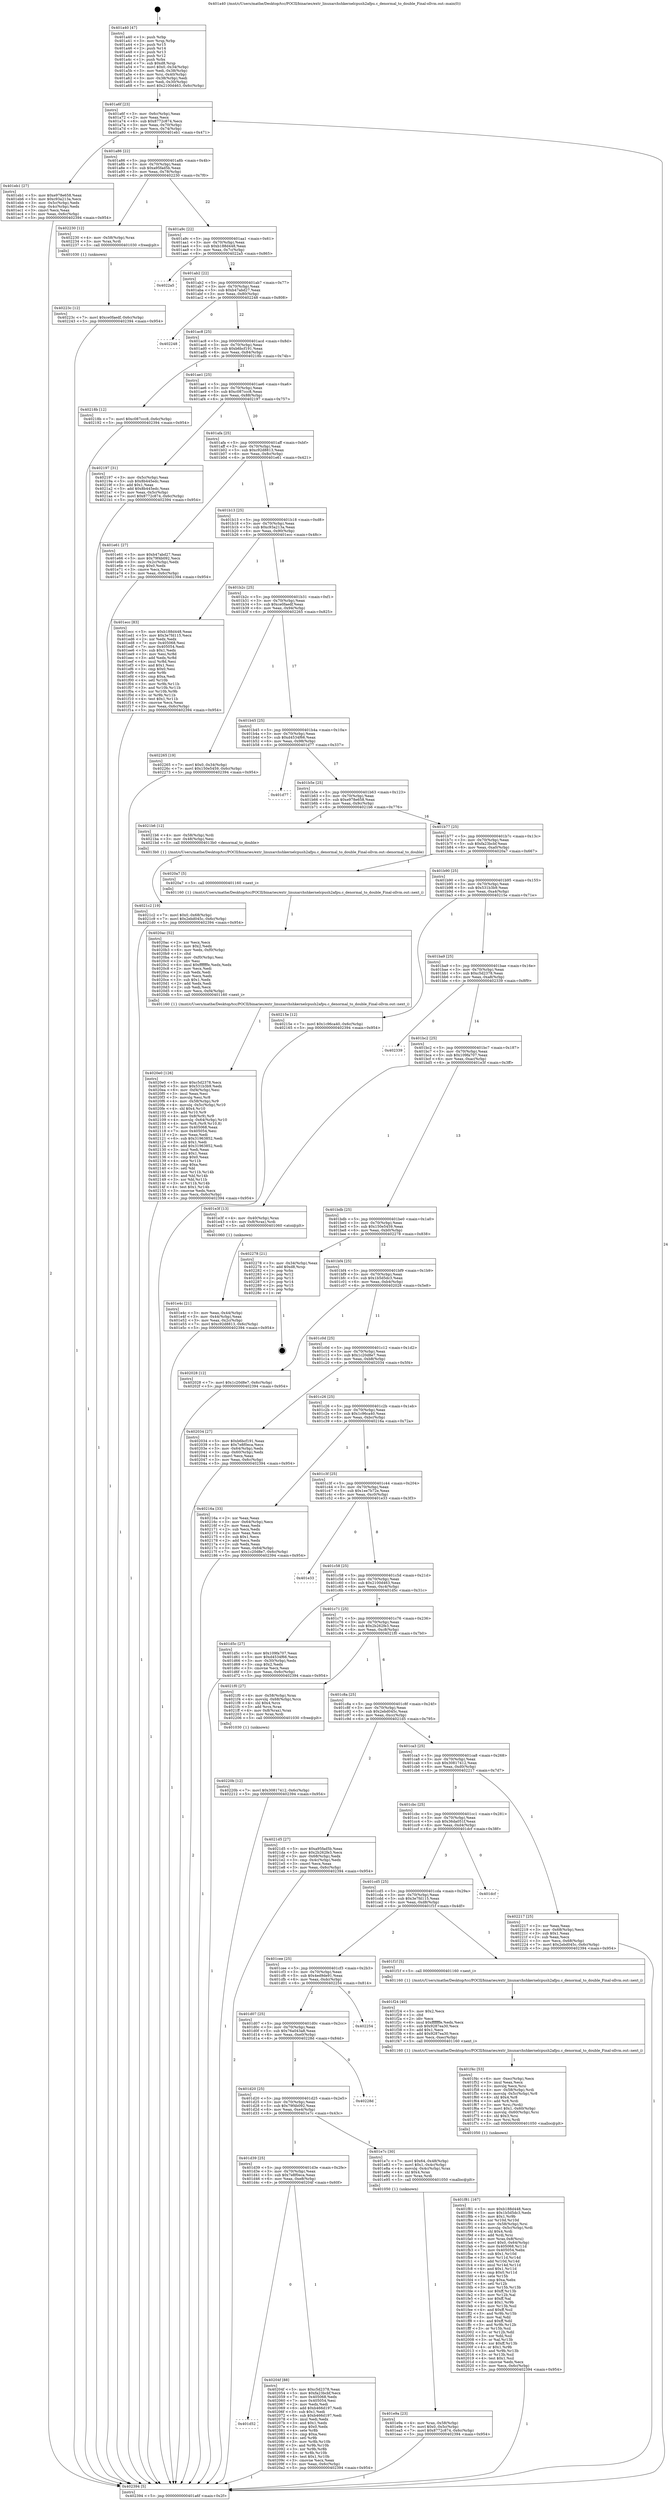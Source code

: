 digraph "0x401a40" {
  label = "0x401a40 (/mnt/c/Users/mathe/Desktop/tcc/POCII/binaries/extr_linuxarchshkernelcpush2afpu.c_denormal_to_double_Final-ollvm.out::main(0))"
  labelloc = "t"
  node[shape=record]

  Entry [label="",width=0.3,height=0.3,shape=circle,fillcolor=black,style=filled]
  "0x401a6f" [label="{
     0x401a6f [23]\l
     | [instrs]\l
     &nbsp;&nbsp;0x401a6f \<+3\>: mov -0x6c(%rbp),%eax\l
     &nbsp;&nbsp;0x401a72 \<+2\>: mov %eax,%ecx\l
     &nbsp;&nbsp;0x401a74 \<+6\>: sub $0x8772c874,%ecx\l
     &nbsp;&nbsp;0x401a7a \<+3\>: mov %eax,-0x70(%rbp)\l
     &nbsp;&nbsp;0x401a7d \<+3\>: mov %ecx,-0x74(%rbp)\l
     &nbsp;&nbsp;0x401a80 \<+6\>: je 0000000000401eb1 \<main+0x471\>\l
  }"]
  "0x401eb1" [label="{
     0x401eb1 [27]\l
     | [instrs]\l
     &nbsp;&nbsp;0x401eb1 \<+5\>: mov $0xe978e658,%eax\l
     &nbsp;&nbsp;0x401eb6 \<+5\>: mov $0xc93a213a,%ecx\l
     &nbsp;&nbsp;0x401ebb \<+3\>: mov -0x5c(%rbp),%edx\l
     &nbsp;&nbsp;0x401ebe \<+3\>: cmp -0x4c(%rbp),%edx\l
     &nbsp;&nbsp;0x401ec1 \<+3\>: cmovl %ecx,%eax\l
     &nbsp;&nbsp;0x401ec4 \<+3\>: mov %eax,-0x6c(%rbp)\l
     &nbsp;&nbsp;0x401ec7 \<+5\>: jmp 0000000000402394 \<main+0x954\>\l
  }"]
  "0x401a86" [label="{
     0x401a86 [22]\l
     | [instrs]\l
     &nbsp;&nbsp;0x401a86 \<+5\>: jmp 0000000000401a8b \<main+0x4b\>\l
     &nbsp;&nbsp;0x401a8b \<+3\>: mov -0x70(%rbp),%eax\l
     &nbsp;&nbsp;0x401a8e \<+5\>: sub $0xa95fad5b,%eax\l
     &nbsp;&nbsp;0x401a93 \<+3\>: mov %eax,-0x78(%rbp)\l
     &nbsp;&nbsp;0x401a96 \<+6\>: je 0000000000402230 \<main+0x7f0\>\l
  }"]
  Exit [label="",width=0.3,height=0.3,shape=circle,fillcolor=black,style=filled,peripheries=2]
  "0x402230" [label="{
     0x402230 [12]\l
     | [instrs]\l
     &nbsp;&nbsp;0x402230 \<+4\>: mov -0x58(%rbp),%rax\l
     &nbsp;&nbsp;0x402234 \<+3\>: mov %rax,%rdi\l
     &nbsp;&nbsp;0x402237 \<+5\>: call 0000000000401030 \<free@plt\>\l
     | [calls]\l
     &nbsp;&nbsp;0x401030 \{1\} (unknown)\l
  }"]
  "0x401a9c" [label="{
     0x401a9c [22]\l
     | [instrs]\l
     &nbsp;&nbsp;0x401a9c \<+5\>: jmp 0000000000401aa1 \<main+0x61\>\l
     &nbsp;&nbsp;0x401aa1 \<+3\>: mov -0x70(%rbp),%eax\l
     &nbsp;&nbsp;0x401aa4 \<+5\>: sub $0xb188d448,%eax\l
     &nbsp;&nbsp;0x401aa9 \<+3\>: mov %eax,-0x7c(%rbp)\l
     &nbsp;&nbsp;0x401aac \<+6\>: je 00000000004022a5 \<main+0x865\>\l
  }"]
  "0x40223c" [label="{
     0x40223c [12]\l
     | [instrs]\l
     &nbsp;&nbsp;0x40223c \<+7\>: movl $0xce0faedf,-0x6c(%rbp)\l
     &nbsp;&nbsp;0x402243 \<+5\>: jmp 0000000000402394 \<main+0x954\>\l
  }"]
  "0x4022a5" [label="{
     0x4022a5\l
  }", style=dashed]
  "0x401ab2" [label="{
     0x401ab2 [22]\l
     | [instrs]\l
     &nbsp;&nbsp;0x401ab2 \<+5\>: jmp 0000000000401ab7 \<main+0x77\>\l
     &nbsp;&nbsp;0x401ab7 \<+3\>: mov -0x70(%rbp),%eax\l
     &nbsp;&nbsp;0x401aba \<+5\>: sub $0xb47abd27,%eax\l
     &nbsp;&nbsp;0x401abf \<+3\>: mov %eax,-0x80(%rbp)\l
     &nbsp;&nbsp;0x401ac2 \<+6\>: je 0000000000402248 \<main+0x808\>\l
  }"]
  "0x40220b" [label="{
     0x40220b [12]\l
     | [instrs]\l
     &nbsp;&nbsp;0x40220b \<+7\>: movl $0x30817412,-0x6c(%rbp)\l
     &nbsp;&nbsp;0x402212 \<+5\>: jmp 0000000000402394 \<main+0x954\>\l
  }"]
  "0x402248" [label="{
     0x402248\l
  }", style=dashed]
  "0x401ac8" [label="{
     0x401ac8 [25]\l
     | [instrs]\l
     &nbsp;&nbsp;0x401ac8 \<+5\>: jmp 0000000000401acd \<main+0x8d\>\l
     &nbsp;&nbsp;0x401acd \<+3\>: mov -0x70(%rbp),%eax\l
     &nbsp;&nbsp;0x401ad0 \<+5\>: sub $0xb6bcf191,%eax\l
     &nbsp;&nbsp;0x401ad5 \<+6\>: mov %eax,-0x84(%rbp)\l
     &nbsp;&nbsp;0x401adb \<+6\>: je 000000000040218b \<main+0x74b\>\l
  }"]
  "0x4021c2" [label="{
     0x4021c2 [19]\l
     | [instrs]\l
     &nbsp;&nbsp;0x4021c2 \<+7\>: movl $0x0,-0x68(%rbp)\l
     &nbsp;&nbsp;0x4021c9 \<+7\>: movl $0x2ebd045c,-0x6c(%rbp)\l
     &nbsp;&nbsp;0x4021d0 \<+5\>: jmp 0000000000402394 \<main+0x954\>\l
  }"]
  "0x40218b" [label="{
     0x40218b [12]\l
     | [instrs]\l
     &nbsp;&nbsp;0x40218b \<+7\>: movl $0xc087ccc8,-0x6c(%rbp)\l
     &nbsp;&nbsp;0x402192 \<+5\>: jmp 0000000000402394 \<main+0x954\>\l
  }"]
  "0x401ae1" [label="{
     0x401ae1 [25]\l
     | [instrs]\l
     &nbsp;&nbsp;0x401ae1 \<+5\>: jmp 0000000000401ae6 \<main+0xa6\>\l
     &nbsp;&nbsp;0x401ae6 \<+3\>: mov -0x70(%rbp),%eax\l
     &nbsp;&nbsp;0x401ae9 \<+5\>: sub $0xc087ccc8,%eax\l
     &nbsp;&nbsp;0x401aee \<+6\>: mov %eax,-0x88(%rbp)\l
     &nbsp;&nbsp;0x401af4 \<+6\>: je 0000000000402197 \<main+0x757\>\l
  }"]
  "0x4020e0" [label="{
     0x4020e0 [126]\l
     | [instrs]\l
     &nbsp;&nbsp;0x4020e0 \<+5\>: mov $0xc5d2378,%ecx\l
     &nbsp;&nbsp;0x4020e5 \<+5\>: mov $0x531b3b9,%edx\l
     &nbsp;&nbsp;0x4020ea \<+6\>: mov -0xf4(%rbp),%esi\l
     &nbsp;&nbsp;0x4020f0 \<+3\>: imul %eax,%esi\l
     &nbsp;&nbsp;0x4020f3 \<+3\>: movslq %esi,%r8\l
     &nbsp;&nbsp;0x4020f6 \<+4\>: mov -0x58(%rbp),%r9\l
     &nbsp;&nbsp;0x4020fa \<+4\>: movslq -0x5c(%rbp),%r10\l
     &nbsp;&nbsp;0x4020fe \<+4\>: shl $0x4,%r10\l
     &nbsp;&nbsp;0x402102 \<+3\>: add %r10,%r9\l
     &nbsp;&nbsp;0x402105 \<+4\>: mov 0x8(%r9),%r9\l
     &nbsp;&nbsp;0x402109 \<+4\>: movslq -0x64(%rbp),%r10\l
     &nbsp;&nbsp;0x40210d \<+4\>: mov %r8,(%r9,%r10,8)\l
     &nbsp;&nbsp;0x402111 \<+7\>: mov 0x405068,%eax\l
     &nbsp;&nbsp;0x402118 \<+7\>: mov 0x405054,%esi\l
     &nbsp;&nbsp;0x40211f \<+2\>: mov %eax,%edi\l
     &nbsp;&nbsp;0x402121 \<+6\>: sub $0x31963852,%edi\l
     &nbsp;&nbsp;0x402127 \<+3\>: sub $0x1,%edi\l
     &nbsp;&nbsp;0x40212a \<+6\>: add $0x31963852,%edi\l
     &nbsp;&nbsp;0x402130 \<+3\>: imul %edi,%eax\l
     &nbsp;&nbsp;0x402133 \<+3\>: and $0x1,%eax\l
     &nbsp;&nbsp;0x402136 \<+3\>: cmp $0x0,%eax\l
     &nbsp;&nbsp;0x402139 \<+4\>: sete %r11b\l
     &nbsp;&nbsp;0x40213d \<+3\>: cmp $0xa,%esi\l
     &nbsp;&nbsp;0x402140 \<+3\>: setl %bl\l
     &nbsp;&nbsp;0x402143 \<+3\>: mov %r11b,%r14b\l
     &nbsp;&nbsp;0x402146 \<+3\>: and %bl,%r14b\l
     &nbsp;&nbsp;0x402149 \<+3\>: xor %bl,%r11b\l
     &nbsp;&nbsp;0x40214c \<+3\>: or %r11b,%r14b\l
     &nbsp;&nbsp;0x40214f \<+4\>: test $0x1,%r14b\l
     &nbsp;&nbsp;0x402153 \<+3\>: cmovne %edx,%ecx\l
     &nbsp;&nbsp;0x402156 \<+3\>: mov %ecx,-0x6c(%rbp)\l
     &nbsp;&nbsp;0x402159 \<+5\>: jmp 0000000000402394 \<main+0x954\>\l
  }"]
  "0x402197" [label="{
     0x402197 [31]\l
     | [instrs]\l
     &nbsp;&nbsp;0x402197 \<+3\>: mov -0x5c(%rbp),%eax\l
     &nbsp;&nbsp;0x40219a \<+5\>: sub $0x8b445edc,%eax\l
     &nbsp;&nbsp;0x40219f \<+3\>: add $0x1,%eax\l
     &nbsp;&nbsp;0x4021a2 \<+5\>: add $0x8b445edc,%eax\l
     &nbsp;&nbsp;0x4021a7 \<+3\>: mov %eax,-0x5c(%rbp)\l
     &nbsp;&nbsp;0x4021aa \<+7\>: movl $0x8772c874,-0x6c(%rbp)\l
     &nbsp;&nbsp;0x4021b1 \<+5\>: jmp 0000000000402394 \<main+0x954\>\l
  }"]
  "0x401afa" [label="{
     0x401afa [25]\l
     | [instrs]\l
     &nbsp;&nbsp;0x401afa \<+5\>: jmp 0000000000401aff \<main+0xbf\>\l
     &nbsp;&nbsp;0x401aff \<+3\>: mov -0x70(%rbp),%eax\l
     &nbsp;&nbsp;0x401b02 \<+5\>: sub $0xc92d8813,%eax\l
     &nbsp;&nbsp;0x401b07 \<+6\>: mov %eax,-0x8c(%rbp)\l
     &nbsp;&nbsp;0x401b0d \<+6\>: je 0000000000401e61 \<main+0x421\>\l
  }"]
  "0x4020ac" [label="{
     0x4020ac [52]\l
     | [instrs]\l
     &nbsp;&nbsp;0x4020ac \<+2\>: xor %ecx,%ecx\l
     &nbsp;&nbsp;0x4020ae \<+5\>: mov $0x2,%edx\l
     &nbsp;&nbsp;0x4020b3 \<+6\>: mov %edx,-0xf0(%rbp)\l
     &nbsp;&nbsp;0x4020b9 \<+1\>: cltd\l
     &nbsp;&nbsp;0x4020ba \<+6\>: mov -0xf0(%rbp),%esi\l
     &nbsp;&nbsp;0x4020c0 \<+2\>: idiv %esi\l
     &nbsp;&nbsp;0x4020c2 \<+6\>: imul $0xfffffffe,%edx,%edx\l
     &nbsp;&nbsp;0x4020c8 \<+2\>: mov %ecx,%edi\l
     &nbsp;&nbsp;0x4020ca \<+2\>: sub %edx,%edi\l
     &nbsp;&nbsp;0x4020cc \<+2\>: mov %ecx,%edx\l
     &nbsp;&nbsp;0x4020ce \<+3\>: sub $0x1,%edx\l
     &nbsp;&nbsp;0x4020d1 \<+2\>: add %edx,%edi\l
     &nbsp;&nbsp;0x4020d3 \<+2\>: sub %edi,%ecx\l
     &nbsp;&nbsp;0x4020d5 \<+6\>: mov %ecx,-0xf4(%rbp)\l
     &nbsp;&nbsp;0x4020db \<+5\>: call 0000000000401160 \<next_i\>\l
     | [calls]\l
     &nbsp;&nbsp;0x401160 \{1\} (/mnt/c/Users/mathe/Desktop/tcc/POCII/binaries/extr_linuxarchshkernelcpush2afpu.c_denormal_to_double_Final-ollvm.out::next_i)\l
  }"]
  "0x401e61" [label="{
     0x401e61 [27]\l
     | [instrs]\l
     &nbsp;&nbsp;0x401e61 \<+5\>: mov $0xb47abd27,%eax\l
     &nbsp;&nbsp;0x401e66 \<+5\>: mov $0x79f4b092,%ecx\l
     &nbsp;&nbsp;0x401e6b \<+3\>: mov -0x2c(%rbp),%edx\l
     &nbsp;&nbsp;0x401e6e \<+3\>: cmp $0x0,%edx\l
     &nbsp;&nbsp;0x401e71 \<+3\>: cmove %ecx,%eax\l
     &nbsp;&nbsp;0x401e74 \<+3\>: mov %eax,-0x6c(%rbp)\l
     &nbsp;&nbsp;0x401e77 \<+5\>: jmp 0000000000402394 \<main+0x954\>\l
  }"]
  "0x401b13" [label="{
     0x401b13 [25]\l
     | [instrs]\l
     &nbsp;&nbsp;0x401b13 \<+5\>: jmp 0000000000401b18 \<main+0xd8\>\l
     &nbsp;&nbsp;0x401b18 \<+3\>: mov -0x70(%rbp),%eax\l
     &nbsp;&nbsp;0x401b1b \<+5\>: sub $0xc93a213a,%eax\l
     &nbsp;&nbsp;0x401b20 \<+6\>: mov %eax,-0x90(%rbp)\l
     &nbsp;&nbsp;0x401b26 \<+6\>: je 0000000000401ecc \<main+0x48c\>\l
  }"]
  "0x401d52" [label="{
     0x401d52\l
  }", style=dashed]
  "0x401ecc" [label="{
     0x401ecc [83]\l
     | [instrs]\l
     &nbsp;&nbsp;0x401ecc \<+5\>: mov $0xb188d448,%eax\l
     &nbsp;&nbsp;0x401ed1 \<+5\>: mov $0x3e7fd115,%ecx\l
     &nbsp;&nbsp;0x401ed6 \<+2\>: xor %edx,%edx\l
     &nbsp;&nbsp;0x401ed8 \<+7\>: mov 0x405068,%esi\l
     &nbsp;&nbsp;0x401edf \<+7\>: mov 0x405054,%edi\l
     &nbsp;&nbsp;0x401ee6 \<+3\>: sub $0x1,%edx\l
     &nbsp;&nbsp;0x401ee9 \<+3\>: mov %esi,%r8d\l
     &nbsp;&nbsp;0x401eec \<+3\>: add %edx,%r8d\l
     &nbsp;&nbsp;0x401eef \<+4\>: imul %r8d,%esi\l
     &nbsp;&nbsp;0x401ef3 \<+3\>: and $0x1,%esi\l
     &nbsp;&nbsp;0x401ef6 \<+3\>: cmp $0x0,%esi\l
     &nbsp;&nbsp;0x401ef9 \<+4\>: sete %r9b\l
     &nbsp;&nbsp;0x401efd \<+3\>: cmp $0xa,%edi\l
     &nbsp;&nbsp;0x401f00 \<+4\>: setl %r10b\l
     &nbsp;&nbsp;0x401f04 \<+3\>: mov %r9b,%r11b\l
     &nbsp;&nbsp;0x401f07 \<+3\>: and %r10b,%r11b\l
     &nbsp;&nbsp;0x401f0a \<+3\>: xor %r10b,%r9b\l
     &nbsp;&nbsp;0x401f0d \<+3\>: or %r9b,%r11b\l
     &nbsp;&nbsp;0x401f10 \<+4\>: test $0x1,%r11b\l
     &nbsp;&nbsp;0x401f14 \<+3\>: cmovne %ecx,%eax\l
     &nbsp;&nbsp;0x401f17 \<+3\>: mov %eax,-0x6c(%rbp)\l
     &nbsp;&nbsp;0x401f1a \<+5\>: jmp 0000000000402394 \<main+0x954\>\l
  }"]
  "0x401b2c" [label="{
     0x401b2c [25]\l
     | [instrs]\l
     &nbsp;&nbsp;0x401b2c \<+5\>: jmp 0000000000401b31 \<main+0xf1\>\l
     &nbsp;&nbsp;0x401b31 \<+3\>: mov -0x70(%rbp),%eax\l
     &nbsp;&nbsp;0x401b34 \<+5\>: sub $0xce0faedf,%eax\l
     &nbsp;&nbsp;0x401b39 \<+6\>: mov %eax,-0x94(%rbp)\l
     &nbsp;&nbsp;0x401b3f \<+6\>: je 0000000000402265 \<main+0x825\>\l
  }"]
  "0x40204f" [label="{
     0x40204f [88]\l
     | [instrs]\l
     &nbsp;&nbsp;0x40204f \<+5\>: mov $0xc5d2378,%eax\l
     &nbsp;&nbsp;0x402054 \<+5\>: mov $0xfa23bcbf,%ecx\l
     &nbsp;&nbsp;0x402059 \<+7\>: mov 0x405068,%edx\l
     &nbsp;&nbsp;0x402060 \<+7\>: mov 0x405054,%esi\l
     &nbsp;&nbsp;0x402067 \<+2\>: mov %edx,%edi\l
     &nbsp;&nbsp;0x402069 \<+6\>: add $0xb466d197,%edi\l
     &nbsp;&nbsp;0x40206f \<+3\>: sub $0x1,%edi\l
     &nbsp;&nbsp;0x402072 \<+6\>: sub $0xb466d197,%edi\l
     &nbsp;&nbsp;0x402078 \<+3\>: imul %edi,%edx\l
     &nbsp;&nbsp;0x40207b \<+3\>: and $0x1,%edx\l
     &nbsp;&nbsp;0x40207e \<+3\>: cmp $0x0,%edx\l
     &nbsp;&nbsp;0x402081 \<+4\>: sete %r8b\l
     &nbsp;&nbsp;0x402085 \<+3\>: cmp $0xa,%esi\l
     &nbsp;&nbsp;0x402088 \<+4\>: setl %r9b\l
     &nbsp;&nbsp;0x40208c \<+3\>: mov %r8b,%r10b\l
     &nbsp;&nbsp;0x40208f \<+3\>: and %r9b,%r10b\l
     &nbsp;&nbsp;0x402092 \<+3\>: xor %r9b,%r8b\l
     &nbsp;&nbsp;0x402095 \<+3\>: or %r8b,%r10b\l
     &nbsp;&nbsp;0x402098 \<+4\>: test $0x1,%r10b\l
     &nbsp;&nbsp;0x40209c \<+3\>: cmovne %ecx,%eax\l
     &nbsp;&nbsp;0x40209f \<+3\>: mov %eax,-0x6c(%rbp)\l
     &nbsp;&nbsp;0x4020a2 \<+5\>: jmp 0000000000402394 \<main+0x954\>\l
  }"]
  "0x402265" [label="{
     0x402265 [19]\l
     | [instrs]\l
     &nbsp;&nbsp;0x402265 \<+7\>: movl $0x0,-0x34(%rbp)\l
     &nbsp;&nbsp;0x40226c \<+7\>: movl $0x150e5459,-0x6c(%rbp)\l
     &nbsp;&nbsp;0x402273 \<+5\>: jmp 0000000000402394 \<main+0x954\>\l
  }"]
  "0x401b45" [label="{
     0x401b45 [25]\l
     | [instrs]\l
     &nbsp;&nbsp;0x401b45 \<+5\>: jmp 0000000000401b4a \<main+0x10a\>\l
     &nbsp;&nbsp;0x401b4a \<+3\>: mov -0x70(%rbp),%eax\l
     &nbsp;&nbsp;0x401b4d \<+5\>: sub $0xd4534f66,%eax\l
     &nbsp;&nbsp;0x401b52 \<+6\>: mov %eax,-0x98(%rbp)\l
     &nbsp;&nbsp;0x401b58 \<+6\>: je 0000000000401d77 \<main+0x337\>\l
  }"]
  "0x401f81" [label="{
     0x401f81 [167]\l
     | [instrs]\l
     &nbsp;&nbsp;0x401f81 \<+5\>: mov $0xb188d448,%ecx\l
     &nbsp;&nbsp;0x401f86 \<+5\>: mov $0x1b5d5dc3,%edx\l
     &nbsp;&nbsp;0x401f8b \<+3\>: mov $0x1,%r9b\l
     &nbsp;&nbsp;0x401f8e \<+3\>: xor %r10d,%r10d\l
     &nbsp;&nbsp;0x401f91 \<+4\>: mov -0x58(%rbp),%rsi\l
     &nbsp;&nbsp;0x401f95 \<+4\>: movslq -0x5c(%rbp),%rdi\l
     &nbsp;&nbsp;0x401f99 \<+4\>: shl $0x4,%rdi\l
     &nbsp;&nbsp;0x401f9d \<+3\>: add %rdi,%rsi\l
     &nbsp;&nbsp;0x401fa0 \<+4\>: mov %rax,0x8(%rsi)\l
     &nbsp;&nbsp;0x401fa4 \<+7\>: movl $0x0,-0x64(%rbp)\l
     &nbsp;&nbsp;0x401fab \<+8\>: mov 0x405068,%r11d\l
     &nbsp;&nbsp;0x401fb3 \<+7\>: mov 0x405054,%ebx\l
     &nbsp;&nbsp;0x401fba \<+4\>: sub $0x1,%r10d\l
     &nbsp;&nbsp;0x401fbe \<+3\>: mov %r11d,%r14d\l
     &nbsp;&nbsp;0x401fc1 \<+3\>: add %r10d,%r14d\l
     &nbsp;&nbsp;0x401fc4 \<+4\>: imul %r14d,%r11d\l
     &nbsp;&nbsp;0x401fc8 \<+4\>: and $0x1,%r11d\l
     &nbsp;&nbsp;0x401fcc \<+4\>: cmp $0x0,%r11d\l
     &nbsp;&nbsp;0x401fd0 \<+4\>: sete %r15b\l
     &nbsp;&nbsp;0x401fd4 \<+3\>: cmp $0xa,%ebx\l
     &nbsp;&nbsp;0x401fd7 \<+4\>: setl %r12b\l
     &nbsp;&nbsp;0x401fdb \<+3\>: mov %r15b,%r13b\l
     &nbsp;&nbsp;0x401fde \<+4\>: xor $0xff,%r13b\l
     &nbsp;&nbsp;0x401fe2 \<+3\>: mov %r12b,%al\l
     &nbsp;&nbsp;0x401fe5 \<+2\>: xor $0xff,%al\l
     &nbsp;&nbsp;0x401fe7 \<+4\>: xor $0x1,%r9b\l
     &nbsp;&nbsp;0x401feb \<+3\>: mov %r13b,%sil\l
     &nbsp;&nbsp;0x401fee \<+4\>: and $0xff,%sil\l
     &nbsp;&nbsp;0x401ff2 \<+3\>: and %r9b,%r15b\l
     &nbsp;&nbsp;0x401ff5 \<+3\>: mov %al,%dil\l
     &nbsp;&nbsp;0x401ff8 \<+4\>: and $0xff,%dil\l
     &nbsp;&nbsp;0x401ffc \<+3\>: and %r9b,%r12b\l
     &nbsp;&nbsp;0x401fff \<+3\>: or %r15b,%sil\l
     &nbsp;&nbsp;0x402002 \<+3\>: or %r12b,%dil\l
     &nbsp;&nbsp;0x402005 \<+3\>: xor %dil,%sil\l
     &nbsp;&nbsp;0x402008 \<+3\>: or %al,%r13b\l
     &nbsp;&nbsp;0x40200b \<+4\>: xor $0xff,%r13b\l
     &nbsp;&nbsp;0x40200f \<+4\>: or $0x1,%r9b\l
     &nbsp;&nbsp;0x402013 \<+3\>: and %r9b,%r13b\l
     &nbsp;&nbsp;0x402016 \<+3\>: or %r13b,%sil\l
     &nbsp;&nbsp;0x402019 \<+4\>: test $0x1,%sil\l
     &nbsp;&nbsp;0x40201d \<+3\>: cmovne %edx,%ecx\l
     &nbsp;&nbsp;0x402020 \<+3\>: mov %ecx,-0x6c(%rbp)\l
     &nbsp;&nbsp;0x402023 \<+5\>: jmp 0000000000402394 \<main+0x954\>\l
  }"]
  "0x401d77" [label="{
     0x401d77\l
  }", style=dashed]
  "0x401b5e" [label="{
     0x401b5e [25]\l
     | [instrs]\l
     &nbsp;&nbsp;0x401b5e \<+5\>: jmp 0000000000401b63 \<main+0x123\>\l
     &nbsp;&nbsp;0x401b63 \<+3\>: mov -0x70(%rbp),%eax\l
     &nbsp;&nbsp;0x401b66 \<+5\>: sub $0xe978e658,%eax\l
     &nbsp;&nbsp;0x401b6b \<+6\>: mov %eax,-0x9c(%rbp)\l
     &nbsp;&nbsp;0x401b71 \<+6\>: je 00000000004021b6 \<main+0x776\>\l
  }"]
  "0x401f4c" [label="{
     0x401f4c [53]\l
     | [instrs]\l
     &nbsp;&nbsp;0x401f4c \<+6\>: mov -0xec(%rbp),%ecx\l
     &nbsp;&nbsp;0x401f52 \<+3\>: imul %eax,%ecx\l
     &nbsp;&nbsp;0x401f55 \<+3\>: movslq %ecx,%rsi\l
     &nbsp;&nbsp;0x401f58 \<+4\>: mov -0x58(%rbp),%rdi\l
     &nbsp;&nbsp;0x401f5c \<+4\>: movslq -0x5c(%rbp),%r8\l
     &nbsp;&nbsp;0x401f60 \<+4\>: shl $0x4,%r8\l
     &nbsp;&nbsp;0x401f64 \<+3\>: add %r8,%rdi\l
     &nbsp;&nbsp;0x401f67 \<+3\>: mov %rsi,(%rdi)\l
     &nbsp;&nbsp;0x401f6a \<+7\>: movl $0x1,-0x60(%rbp)\l
     &nbsp;&nbsp;0x401f71 \<+4\>: movslq -0x60(%rbp),%rsi\l
     &nbsp;&nbsp;0x401f75 \<+4\>: shl $0x3,%rsi\l
     &nbsp;&nbsp;0x401f79 \<+3\>: mov %rsi,%rdi\l
     &nbsp;&nbsp;0x401f7c \<+5\>: call 0000000000401050 \<malloc@plt\>\l
     | [calls]\l
     &nbsp;&nbsp;0x401050 \{1\} (unknown)\l
  }"]
  "0x4021b6" [label="{
     0x4021b6 [12]\l
     | [instrs]\l
     &nbsp;&nbsp;0x4021b6 \<+4\>: mov -0x58(%rbp),%rdi\l
     &nbsp;&nbsp;0x4021ba \<+3\>: mov -0x48(%rbp),%esi\l
     &nbsp;&nbsp;0x4021bd \<+5\>: call 00000000004013b0 \<denormal_to_double\>\l
     | [calls]\l
     &nbsp;&nbsp;0x4013b0 \{1\} (/mnt/c/Users/mathe/Desktop/tcc/POCII/binaries/extr_linuxarchshkernelcpush2afpu.c_denormal_to_double_Final-ollvm.out::denormal_to_double)\l
  }"]
  "0x401b77" [label="{
     0x401b77 [25]\l
     | [instrs]\l
     &nbsp;&nbsp;0x401b77 \<+5\>: jmp 0000000000401b7c \<main+0x13c\>\l
     &nbsp;&nbsp;0x401b7c \<+3\>: mov -0x70(%rbp),%eax\l
     &nbsp;&nbsp;0x401b7f \<+5\>: sub $0xfa23bcbf,%eax\l
     &nbsp;&nbsp;0x401b84 \<+6\>: mov %eax,-0xa0(%rbp)\l
     &nbsp;&nbsp;0x401b8a \<+6\>: je 00000000004020a7 \<main+0x667\>\l
  }"]
  "0x401f24" [label="{
     0x401f24 [40]\l
     | [instrs]\l
     &nbsp;&nbsp;0x401f24 \<+5\>: mov $0x2,%ecx\l
     &nbsp;&nbsp;0x401f29 \<+1\>: cltd\l
     &nbsp;&nbsp;0x401f2a \<+2\>: idiv %ecx\l
     &nbsp;&nbsp;0x401f2c \<+6\>: imul $0xfffffffe,%edx,%ecx\l
     &nbsp;&nbsp;0x401f32 \<+6\>: sub $0x9287ea30,%ecx\l
     &nbsp;&nbsp;0x401f38 \<+3\>: add $0x1,%ecx\l
     &nbsp;&nbsp;0x401f3b \<+6\>: add $0x9287ea30,%ecx\l
     &nbsp;&nbsp;0x401f41 \<+6\>: mov %ecx,-0xec(%rbp)\l
     &nbsp;&nbsp;0x401f47 \<+5\>: call 0000000000401160 \<next_i\>\l
     | [calls]\l
     &nbsp;&nbsp;0x401160 \{1\} (/mnt/c/Users/mathe/Desktop/tcc/POCII/binaries/extr_linuxarchshkernelcpush2afpu.c_denormal_to_double_Final-ollvm.out::next_i)\l
  }"]
  "0x4020a7" [label="{
     0x4020a7 [5]\l
     | [instrs]\l
     &nbsp;&nbsp;0x4020a7 \<+5\>: call 0000000000401160 \<next_i\>\l
     | [calls]\l
     &nbsp;&nbsp;0x401160 \{1\} (/mnt/c/Users/mathe/Desktop/tcc/POCII/binaries/extr_linuxarchshkernelcpush2afpu.c_denormal_to_double_Final-ollvm.out::next_i)\l
  }"]
  "0x401b90" [label="{
     0x401b90 [25]\l
     | [instrs]\l
     &nbsp;&nbsp;0x401b90 \<+5\>: jmp 0000000000401b95 \<main+0x155\>\l
     &nbsp;&nbsp;0x401b95 \<+3\>: mov -0x70(%rbp),%eax\l
     &nbsp;&nbsp;0x401b98 \<+5\>: sub $0x531b3b9,%eax\l
     &nbsp;&nbsp;0x401b9d \<+6\>: mov %eax,-0xa4(%rbp)\l
     &nbsp;&nbsp;0x401ba3 \<+6\>: je 000000000040215e \<main+0x71e\>\l
  }"]
  "0x401e9a" [label="{
     0x401e9a [23]\l
     | [instrs]\l
     &nbsp;&nbsp;0x401e9a \<+4\>: mov %rax,-0x58(%rbp)\l
     &nbsp;&nbsp;0x401e9e \<+7\>: movl $0x0,-0x5c(%rbp)\l
     &nbsp;&nbsp;0x401ea5 \<+7\>: movl $0x8772c874,-0x6c(%rbp)\l
     &nbsp;&nbsp;0x401eac \<+5\>: jmp 0000000000402394 \<main+0x954\>\l
  }"]
  "0x40215e" [label="{
     0x40215e [12]\l
     | [instrs]\l
     &nbsp;&nbsp;0x40215e \<+7\>: movl $0x1c96ca40,-0x6c(%rbp)\l
     &nbsp;&nbsp;0x402165 \<+5\>: jmp 0000000000402394 \<main+0x954\>\l
  }"]
  "0x401ba9" [label="{
     0x401ba9 [25]\l
     | [instrs]\l
     &nbsp;&nbsp;0x401ba9 \<+5\>: jmp 0000000000401bae \<main+0x16e\>\l
     &nbsp;&nbsp;0x401bae \<+3\>: mov -0x70(%rbp),%eax\l
     &nbsp;&nbsp;0x401bb1 \<+5\>: sub $0xc5d2378,%eax\l
     &nbsp;&nbsp;0x401bb6 \<+6\>: mov %eax,-0xa8(%rbp)\l
     &nbsp;&nbsp;0x401bbc \<+6\>: je 0000000000402339 \<main+0x8f9\>\l
  }"]
  "0x401d39" [label="{
     0x401d39 [25]\l
     | [instrs]\l
     &nbsp;&nbsp;0x401d39 \<+5\>: jmp 0000000000401d3e \<main+0x2fe\>\l
     &nbsp;&nbsp;0x401d3e \<+3\>: mov -0x70(%rbp),%eax\l
     &nbsp;&nbsp;0x401d41 \<+5\>: sub $0x7e8f0eca,%eax\l
     &nbsp;&nbsp;0x401d46 \<+6\>: mov %eax,-0xe8(%rbp)\l
     &nbsp;&nbsp;0x401d4c \<+6\>: je 000000000040204f \<main+0x60f\>\l
  }"]
  "0x402339" [label="{
     0x402339\l
  }", style=dashed]
  "0x401bc2" [label="{
     0x401bc2 [25]\l
     | [instrs]\l
     &nbsp;&nbsp;0x401bc2 \<+5\>: jmp 0000000000401bc7 \<main+0x187\>\l
     &nbsp;&nbsp;0x401bc7 \<+3\>: mov -0x70(%rbp),%eax\l
     &nbsp;&nbsp;0x401bca \<+5\>: sub $0x109fa707,%eax\l
     &nbsp;&nbsp;0x401bcf \<+6\>: mov %eax,-0xac(%rbp)\l
     &nbsp;&nbsp;0x401bd5 \<+6\>: je 0000000000401e3f \<main+0x3ff\>\l
  }"]
  "0x401e7c" [label="{
     0x401e7c [30]\l
     | [instrs]\l
     &nbsp;&nbsp;0x401e7c \<+7\>: movl $0x64,-0x48(%rbp)\l
     &nbsp;&nbsp;0x401e83 \<+7\>: movl $0x1,-0x4c(%rbp)\l
     &nbsp;&nbsp;0x401e8a \<+4\>: movslq -0x4c(%rbp),%rax\l
     &nbsp;&nbsp;0x401e8e \<+4\>: shl $0x4,%rax\l
     &nbsp;&nbsp;0x401e92 \<+3\>: mov %rax,%rdi\l
     &nbsp;&nbsp;0x401e95 \<+5\>: call 0000000000401050 \<malloc@plt\>\l
     | [calls]\l
     &nbsp;&nbsp;0x401050 \{1\} (unknown)\l
  }"]
  "0x401e3f" [label="{
     0x401e3f [13]\l
     | [instrs]\l
     &nbsp;&nbsp;0x401e3f \<+4\>: mov -0x40(%rbp),%rax\l
     &nbsp;&nbsp;0x401e43 \<+4\>: mov 0x8(%rax),%rdi\l
     &nbsp;&nbsp;0x401e47 \<+5\>: call 0000000000401060 \<atoi@plt\>\l
     | [calls]\l
     &nbsp;&nbsp;0x401060 \{1\} (unknown)\l
  }"]
  "0x401bdb" [label="{
     0x401bdb [25]\l
     | [instrs]\l
     &nbsp;&nbsp;0x401bdb \<+5\>: jmp 0000000000401be0 \<main+0x1a0\>\l
     &nbsp;&nbsp;0x401be0 \<+3\>: mov -0x70(%rbp),%eax\l
     &nbsp;&nbsp;0x401be3 \<+5\>: sub $0x150e5459,%eax\l
     &nbsp;&nbsp;0x401be8 \<+6\>: mov %eax,-0xb0(%rbp)\l
     &nbsp;&nbsp;0x401bee \<+6\>: je 0000000000402278 \<main+0x838\>\l
  }"]
  "0x401d20" [label="{
     0x401d20 [25]\l
     | [instrs]\l
     &nbsp;&nbsp;0x401d20 \<+5\>: jmp 0000000000401d25 \<main+0x2e5\>\l
     &nbsp;&nbsp;0x401d25 \<+3\>: mov -0x70(%rbp),%eax\l
     &nbsp;&nbsp;0x401d28 \<+5\>: sub $0x79f4b092,%eax\l
     &nbsp;&nbsp;0x401d2d \<+6\>: mov %eax,-0xe4(%rbp)\l
     &nbsp;&nbsp;0x401d33 \<+6\>: je 0000000000401e7c \<main+0x43c\>\l
  }"]
  "0x402278" [label="{
     0x402278 [21]\l
     | [instrs]\l
     &nbsp;&nbsp;0x402278 \<+3\>: mov -0x34(%rbp),%eax\l
     &nbsp;&nbsp;0x40227b \<+7\>: add $0xd8,%rsp\l
     &nbsp;&nbsp;0x402282 \<+1\>: pop %rbx\l
     &nbsp;&nbsp;0x402283 \<+2\>: pop %r12\l
     &nbsp;&nbsp;0x402285 \<+2\>: pop %r13\l
     &nbsp;&nbsp;0x402287 \<+2\>: pop %r14\l
     &nbsp;&nbsp;0x402289 \<+2\>: pop %r15\l
     &nbsp;&nbsp;0x40228b \<+1\>: pop %rbp\l
     &nbsp;&nbsp;0x40228c \<+1\>: ret\l
  }"]
  "0x401bf4" [label="{
     0x401bf4 [25]\l
     | [instrs]\l
     &nbsp;&nbsp;0x401bf4 \<+5\>: jmp 0000000000401bf9 \<main+0x1b9\>\l
     &nbsp;&nbsp;0x401bf9 \<+3\>: mov -0x70(%rbp),%eax\l
     &nbsp;&nbsp;0x401bfc \<+5\>: sub $0x1b5d5dc3,%eax\l
     &nbsp;&nbsp;0x401c01 \<+6\>: mov %eax,-0xb4(%rbp)\l
     &nbsp;&nbsp;0x401c07 \<+6\>: je 0000000000402028 \<main+0x5e8\>\l
  }"]
  "0x40228d" [label="{
     0x40228d\l
  }", style=dashed]
  "0x402028" [label="{
     0x402028 [12]\l
     | [instrs]\l
     &nbsp;&nbsp;0x402028 \<+7\>: movl $0x1c20d8e7,-0x6c(%rbp)\l
     &nbsp;&nbsp;0x40202f \<+5\>: jmp 0000000000402394 \<main+0x954\>\l
  }"]
  "0x401c0d" [label="{
     0x401c0d [25]\l
     | [instrs]\l
     &nbsp;&nbsp;0x401c0d \<+5\>: jmp 0000000000401c12 \<main+0x1d2\>\l
     &nbsp;&nbsp;0x401c12 \<+3\>: mov -0x70(%rbp),%eax\l
     &nbsp;&nbsp;0x401c15 \<+5\>: sub $0x1c20d8e7,%eax\l
     &nbsp;&nbsp;0x401c1a \<+6\>: mov %eax,-0xb8(%rbp)\l
     &nbsp;&nbsp;0x401c20 \<+6\>: je 0000000000402034 \<main+0x5f4\>\l
  }"]
  "0x401d07" [label="{
     0x401d07 [25]\l
     | [instrs]\l
     &nbsp;&nbsp;0x401d07 \<+5\>: jmp 0000000000401d0c \<main+0x2cc\>\l
     &nbsp;&nbsp;0x401d0c \<+3\>: mov -0x70(%rbp),%eax\l
     &nbsp;&nbsp;0x401d0f \<+5\>: sub $0x76a043a8,%eax\l
     &nbsp;&nbsp;0x401d14 \<+6\>: mov %eax,-0xe0(%rbp)\l
     &nbsp;&nbsp;0x401d1a \<+6\>: je 000000000040228d \<main+0x84d\>\l
  }"]
  "0x402034" [label="{
     0x402034 [27]\l
     | [instrs]\l
     &nbsp;&nbsp;0x402034 \<+5\>: mov $0xb6bcf191,%eax\l
     &nbsp;&nbsp;0x402039 \<+5\>: mov $0x7e8f0eca,%ecx\l
     &nbsp;&nbsp;0x40203e \<+3\>: mov -0x64(%rbp),%edx\l
     &nbsp;&nbsp;0x402041 \<+3\>: cmp -0x60(%rbp),%edx\l
     &nbsp;&nbsp;0x402044 \<+3\>: cmovl %ecx,%eax\l
     &nbsp;&nbsp;0x402047 \<+3\>: mov %eax,-0x6c(%rbp)\l
     &nbsp;&nbsp;0x40204a \<+5\>: jmp 0000000000402394 \<main+0x954\>\l
  }"]
  "0x401c26" [label="{
     0x401c26 [25]\l
     | [instrs]\l
     &nbsp;&nbsp;0x401c26 \<+5\>: jmp 0000000000401c2b \<main+0x1eb\>\l
     &nbsp;&nbsp;0x401c2b \<+3\>: mov -0x70(%rbp),%eax\l
     &nbsp;&nbsp;0x401c2e \<+5\>: sub $0x1c96ca40,%eax\l
     &nbsp;&nbsp;0x401c33 \<+6\>: mov %eax,-0xbc(%rbp)\l
     &nbsp;&nbsp;0x401c39 \<+6\>: je 000000000040216a \<main+0x72a\>\l
  }"]
  "0x402254" [label="{
     0x402254\l
  }", style=dashed]
  "0x40216a" [label="{
     0x40216a [33]\l
     | [instrs]\l
     &nbsp;&nbsp;0x40216a \<+2\>: xor %eax,%eax\l
     &nbsp;&nbsp;0x40216c \<+3\>: mov -0x64(%rbp),%ecx\l
     &nbsp;&nbsp;0x40216f \<+2\>: mov %eax,%edx\l
     &nbsp;&nbsp;0x402171 \<+2\>: sub %ecx,%edx\l
     &nbsp;&nbsp;0x402173 \<+2\>: mov %eax,%ecx\l
     &nbsp;&nbsp;0x402175 \<+3\>: sub $0x1,%ecx\l
     &nbsp;&nbsp;0x402178 \<+2\>: add %ecx,%edx\l
     &nbsp;&nbsp;0x40217a \<+2\>: sub %edx,%eax\l
     &nbsp;&nbsp;0x40217c \<+3\>: mov %eax,-0x64(%rbp)\l
     &nbsp;&nbsp;0x40217f \<+7\>: movl $0x1c20d8e7,-0x6c(%rbp)\l
     &nbsp;&nbsp;0x402186 \<+5\>: jmp 0000000000402394 \<main+0x954\>\l
  }"]
  "0x401c3f" [label="{
     0x401c3f [25]\l
     | [instrs]\l
     &nbsp;&nbsp;0x401c3f \<+5\>: jmp 0000000000401c44 \<main+0x204\>\l
     &nbsp;&nbsp;0x401c44 \<+3\>: mov -0x70(%rbp),%eax\l
     &nbsp;&nbsp;0x401c47 \<+5\>: sub $0x1ee7b72e,%eax\l
     &nbsp;&nbsp;0x401c4c \<+6\>: mov %eax,-0xc0(%rbp)\l
     &nbsp;&nbsp;0x401c52 \<+6\>: je 0000000000401e33 \<main+0x3f3\>\l
  }"]
  "0x401cee" [label="{
     0x401cee [25]\l
     | [instrs]\l
     &nbsp;&nbsp;0x401cee \<+5\>: jmp 0000000000401cf3 \<main+0x2b3\>\l
     &nbsp;&nbsp;0x401cf3 \<+3\>: mov -0x70(%rbp),%eax\l
     &nbsp;&nbsp;0x401cf6 \<+5\>: sub $0x4ed9de91,%eax\l
     &nbsp;&nbsp;0x401cfb \<+6\>: mov %eax,-0xdc(%rbp)\l
     &nbsp;&nbsp;0x401d01 \<+6\>: je 0000000000402254 \<main+0x814\>\l
  }"]
  "0x401e33" [label="{
     0x401e33\l
  }", style=dashed]
  "0x401c58" [label="{
     0x401c58 [25]\l
     | [instrs]\l
     &nbsp;&nbsp;0x401c58 \<+5\>: jmp 0000000000401c5d \<main+0x21d\>\l
     &nbsp;&nbsp;0x401c5d \<+3\>: mov -0x70(%rbp),%eax\l
     &nbsp;&nbsp;0x401c60 \<+5\>: sub $0x2100d463,%eax\l
     &nbsp;&nbsp;0x401c65 \<+6\>: mov %eax,-0xc4(%rbp)\l
     &nbsp;&nbsp;0x401c6b \<+6\>: je 0000000000401d5c \<main+0x31c\>\l
  }"]
  "0x401f1f" [label="{
     0x401f1f [5]\l
     | [instrs]\l
     &nbsp;&nbsp;0x401f1f \<+5\>: call 0000000000401160 \<next_i\>\l
     | [calls]\l
     &nbsp;&nbsp;0x401160 \{1\} (/mnt/c/Users/mathe/Desktop/tcc/POCII/binaries/extr_linuxarchshkernelcpush2afpu.c_denormal_to_double_Final-ollvm.out::next_i)\l
  }"]
  "0x401d5c" [label="{
     0x401d5c [27]\l
     | [instrs]\l
     &nbsp;&nbsp;0x401d5c \<+5\>: mov $0x109fa707,%eax\l
     &nbsp;&nbsp;0x401d61 \<+5\>: mov $0xd4534f66,%ecx\l
     &nbsp;&nbsp;0x401d66 \<+3\>: mov -0x30(%rbp),%edx\l
     &nbsp;&nbsp;0x401d69 \<+3\>: cmp $0x2,%edx\l
     &nbsp;&nbsp;0x401d6c \<+3\>: cmovne %ecx,%eax\l
     &nbsp;&nbsp;0x401d6f \<+3\>: mov %eax,-0x6c(%rbp)\l
     &nbsp;&nbsp;0x401d72 \<+5\>: jmp 0000000000402394 \<main+0x954\>\l
  }"]
  "0x401c71" [label="{
     0x401c71 [25]\l
     | [instrs]\l
     &nbsp;&nbsp;0x401c71 \<+5\>: jmp 0000000000401c76 \<main+0x236\>\l
     &nbsp;&nbsp;0x401c76 \<+3\>: mov -0x70(%rbp),%eax\l
     &nbsp;&nbsp;0x401c79 \<+5\>: sub $0x2b262fe3,%eax\l
     &nbsp;&nbsp;0x401c7e \<+6\>: mov %eax,-0xc8(%rbp)\l
     &nbsp;&nbsp;0x401c84 \<+6\>: je 00000000004021f0 \<main+0x7b0\>\l
  }"]
  "0x402394" [label="{
     0x402394 [5]\l
     | [instrs]\l
     &nbsp;&nbsp;0x402394 \<+5\>: jmp 0000000000401a6f \<main+0x2f\>\l
  }"]
  "0x401a40" [label="{
     0x401a40 [47]\l
     | [instrs]\l
     &nbsp;&nbsp;0x401a40 \<+1\>: push %rbp\l
     &nbsp;&nbsp;0x401a41 \<+3\>: mov %rsp,%rbp\l
     &nbsp;&nbsp;0x401a44 \<+2\>: push %r15\l
     &nbsp;&nbsp;0x401a46 \<+2\>: push %r14\l
     &nbsp;&nbsp;0x401a48 \<+2\>: push %r13\l
     &nbsp;&nbsp;0x401a4a \<+2\>: push %r12\l
     &nbsp;&nbsp;0x401a4c \<+1\>: push %rbx\l
     &nbsp;&nbsp;0x401a4d \<+7\>: sub $0xd8,%rsp\l
     &nbsp;&nbsp;0x401a54 \<+7\>: movl $0x0,-0x34(%rbp)\l
     &nbsp;&nbsp;0x401a5b \<+3\>: mov %edi,-0x38(%rbp)\l
     &nbsp;&nbsp;0x401a5e \<+4\>: mov %rsi,-0x40(%rbp)\l
     &nbsp;&nbsp;0x401a62 \<+3\>: mov -0x38(%rbp),%edi\l
     &nbsp;&nbsp;0x401a65 \<+3\>: mov %edi,-0x30(%rbp)\l
     &nbsp;&nbsp;0x401a68 \<+7\>: movl $0x2100d463,-0x6c(%rbp)\l
  }"]
  "0x401e4c" [label="{
     0x401e4c [21]\l
     | [instrs]\l
     &nbsp;&nbsp;0x401e4c \<+3\>: mov %eax,-0x44(%rbp)\l
     &nbsp;&nbsp;0x401e4f \<+3\>: mov -0x44(%rbp),%eax\l
     &nbsp;&nbsp;0x401e52 \<+3\>: mov %eax,-0x2c(%rbp)\l
     &nbsp;&nbsp;0x401e55 \<+7\>: movl $0xc92d8813,-0x6c(%rbp)\l
     &nbsp;&nbsp;0x401e5c \<+5\>: jmp 0000000000402394 \<main+0x954\>\l
  }"]
  "0x401cd5" [label="{
     0x401cd5 [25]\l
     | [instrs]\l
     &nbsp;&nbsp;0x401cd5 \<+5\>: jmp 0000000000401cda \<main+0x29a\>\l
     &nbsp;&nbsp;0x401cda \<+3\>: mov -0x70(%rbp),%eax\l
     &nbsp;&nbsp;0x401cdd \<+5\>: sub $0x3e7fd115,%eax\l
     &nbsp;&nbsp;0x401ce2 \<+6\>: mov %eax,-0xd8(%rbp)\l
     &nbsp;&nbsp;0x401ce8 \<+6\>: je 0000000000401f1f \<main+0x4df\>\l
  }"]
  "0x4021f0" [label="{
     0x4021f0 [27]\l
     | [instrs]\l
     &nbsp;&nbsp;0x4021f0 \<+4\>: mov -0x58(%rbp),%rax\l
     &nbsp;&nbsp;0x4021f4 \<+4\>: movslq -0x68(%rbp),%rcx\l
     &nbsp;&nbsp;0x4021f8 \<+4\>: shl $0x4,%rcx\l
     &nbsp;&nbsp;0x4021fc \<+3\>: add %rcx,%rax\l
     &nbsp;&nbsp;0x4021ff \<+4\>: mov 0x8(%rax),%rax\l
     &nbsp;&nbsp;0x402203 \<+3\>: mov %rax,%rdi\l
     &nbsp;&nbsp;0x402206 \<+5\>: call 0000000000401030 \<free@plt\>\l
     | [calls]\l
     &nbsp;&nbsp;0x401030 \{1\} (unknown)\l
  }"]
  "0x401c8a" [label="{
     0x401c8a [25]\l
     | [instrs]\l
     &nbsp;&nbsp;0x401c8a \<+5\>: jmp 0000000000401c8f \<main+0x24f\>\l
     &nbsp;&nbsp;0x401c8f \<+3\>: mov -0x70(%rbp),%eax\l
     &nbsp;&nbsp;0x401c92 \<+5\>: sub $0x2ebd045c,%eax\l
     &nbsp;&nbsp;0x401c97 \<+6\>: mov %eax,-0xcc(%rbp)\l
     &nbsp;&nbsp;0x401c9d \<+6\>: je 00000000004021d5 \<main+0x795\>\l
  }"]
  "0x401dcf" [label="{
     0x401dcf\l
  }", style=dashed]
  "0x4021d5" [label="{
     0x4021d5 [27]\l
     | [instrs]\l
     &nbsp;&nbsp;0x4021d5 \<+5\>: mov $0xa95fad5b,%eax\l
     &nbsp;&nbsp;0x4021da \<+5\>: mov $0x2b262fe3,%ecx\l
     &nbsp;&nbsp;0x4021df \<+3\>: mov -0x68(%rbp),%edx\l
     &nbsp;&nbsp;0x4021e2 \<+3\>: cmp -0x4c(%rbp),%edx\l
     &nbsp;&nbsp;0x4021e5 \<+3\>: cmovl %ecx,%eax\l
     &nbsp;&nbsp;0x4021e8 \<+3\>: mov %eax,-0x6c(%rbp)\l
     &nbsp;&nbsp;0x4021eb \<+5\>: jmp 0000000000402394 \<main+0x954\>\l
  }"]
  "0x401ca3" [label="{
     0x401ca3 [25]\l
     | [instrs]\l
     &nbsp;&nbsp;0x401ca3 \<+5\>: jmp 0000000000401ca8 \<main+0x268\>\l
     &nbsp;&nbsp;0x401ca8 \<+3\>: mov -0x70(%rbp),%eax\l
     &nbsp;&nbsp;0x401cab \<+5\>: sub $0x30817412,%eax\l
     &nbsp;&nbsp;0x401cb0 \<+6\>: mov %eax,-0xd0(%rbp)\l
     &nbsp;&nbsp;0x401cb6 \<+6\>: je 0000000000402217 \<main+0x7d7\>\l
  }"]
  "0x401cbc" [label="{
     0x401cbc [25]\l
     | [instrs]\l
     &nbsp;&nbsp;0x401cbc \<+5\>: jmp 0000000000401cc1 \<main+0x281\>\l
     &nbsp;&nbsp;0x401cc1 \<+3\>: mov -0x70(%rbp),%eax\l
     &nbsp;&nbsp;0x401cc4 \<+5\>: sub $0x36da051f,%eax\l
     &nbsp;&nbsp;0x401cc9 \<+6\>: mov %eax,-0xd4(%rbp)\l
     &nbsp;&nbsp;0x401ccf \<+6\>: je 0000000000401dcf \<main+0x38f\>\l
  }"]
  "0x402217" [label="{
     0x402217 [25]\l
     | [instrs]\l
     &nbsp;&nbsp;0x402217 \<+2\>: xor %eax,%eax\l
     &nbsp;&nbsp;0x402219 \<+3\>: mov -0x68(%rbp),%ecx\l
     &nbsp;&nbsp;0x40221c \<+3\>: sub $0x1,%eax\l
     &nbsp;&nbsp;0x40221f \<+2\>: sub %eax,%ecx\l
     &nbsp;&nbsp;0x402221 \<+3\>: mov %ecx,-0x68(%rbp)\l
     &nbsp;&nbsp;0x402224 \<+7\>: movl $0x2ebd045c,-0x6c(%rbp)\l
     &nbsp;&nbsp;0x40222b \<+5\>: jmp 0000000000402394 \<main+0x954\>\l
  }"]
  Entry -> "0x401a40" [label=" 1"]
  "0x401a6f" -> "0x401eb1" [label=" 2"]
  "0x401a6f" -> "0x401a86" [label=" 23"]
  "0x402278" -> Exit [label=" 1"]
  "0x401a86" -> "0x402230" [label=" 1"]
  "0x401a86" -> "0x401a9c" [label=" 22"]
  "0x402265" -> "0x402394" [label=" 1"]
  "0x401a9c" -> "0x4022a5" [label=" 0"]
  "0x401a9c" -> "0x401ab2" [label=" 22"]
  "0x40223c" -> "0x402394" [label=" 1"]
  "0x401ab2" -> "0x402248" [label=" 0"]
  "0x401ab2" -> "0x401ac8" [label=" 22"]
  "0x402230" -> "0x40223c" [label=" 1"]
  "0x401ac8" -> "0x40218b" [label=" 1"]
  "0x401ac8" -> "0x401ae1" [label=" 21"]
  "0x402217" -> "0x402394" [label=" 1"]
  "0x401ae1" -> "0x402197" [label=" 1"]
  "0x401ae1" -> "0x401afa" [label=" 20"]
  "0x40220b" -> "0x402394" [label=" 1"]
  "0x401afa" -> "0x401e61" [label=" 1"]
  "0x401afa" -> "0x401b13" [label=" 19"]
  "0x4021f0" -> "0x40220b" [label=" 1"]
  "0x401b13" -> "0x401ecc" [label=" 1"]
  "0x401b13" -> "0x401b2c" [label=" 18"]
  "0x4021d5" -> "0x402394" [label=" 2"]
  "0x401b2c" -> "0x402265" [label=" 1"]
  "0x401b2c" -> "0x401b45" [label=" 17"]
  "0x4021c2" -> "0x402394" [label=" 1"]
  "0x401b45" -> "0x401d77" [label=" 0"]
  "0x401b45" -> "0x401b5e" [label=" 17"]
  "0x402197" -> "0x402394" [label=" 1"]
  "0x401b5e" -> "0x4021b6" [label=" 1"]
  "0x401b5e" -> "0x401b77" [label=" 16"]
  "0x40218b" -> "0x402394" [label=" 1"]
  "0x401b77" -> "0x4020a7" [label=" 1"]
  "0x401b77" -> "0x401b90" [label=" 15"]
  "0x40216a" -> "0x402394" [label=" 1"]
  "0x401b90" -> "0x40215e" [label=" 1"]
  "0x401b90" -> "0x401ba9" [label=" 14"]
  "0x40215e" -> "0x402394" [label=" 1"]
  "0x401ba9" -> "0x402339" [label=" 0"]
  "0x401ba9" -> "0x401bc2" [label=" 14"]
  "0x4020e0" -> "0x402394" [label=" 1"]
  "0x401bc2" -> "0x401e3f" [label=" 1"]
  "0x401bc2" -> "0x401bdb" [label=" 13"]
  "0x4020ac" -> "0x4020e0" [label=" 1"]
  "0x401bdb" -> "0x402278" [label=" 1"]
  "0x401bdb" -> "0x401bf4" [label=" 12"]
  "0x40204f" -> "0x402394" [label=" 1"]
  "0x401bf4" -> "0x402028" [label=" 1"]
  "0x401bf4" -> "0x401c0d" [label=" 11"]
  "0x401d39" -> "0x401d52" [label=" 0"]
  "0x401c0d" -> "0x402034" [label=" 2"]
  "0x401c0d" -> "0x401c26" [label=" 9"]
  "0x4021b6" -> "0x4021c2" [label=" 1"]
  "0x401c26" -> "0x40216a" [label=" 1"]
  "0x401c26" -> "0x401c3f" [label=" 8"]
  "0x402034" -> "0x402394" [label=" 2"]
  "0x401c3f" -> "0x401e33" [label=" 0"]
  "0x401c3f" -> "0x401c58" [label=" 8"]
  "0x401f81" -> "0x402394" [label=" 1"]
  "0x401c58" -> "0x401d5c" [label=" 1"]
  "0x401c58" -> "0x401c71" [label=" 7"]
  "0x401d5c" -> "0x402394" [label=" 1"]
  "0x401a40" -> "0x401a6f" [label=" 1"]
  "0x402394" -> "0x401a6f" [label=" 24"]
  "0x401e3f" -> "0x401e4c" [label=" 1"]
  "0x401e4c" -> "0x402394" [label=" 1"]
  "0x401e61" -> "0x402394" [label=" 1"]
  "0x401f4c" -> "0x401f81" [label=" 1"]
  "0x401c71" -> "0x4021f0" [label=" 1"]
  "0x401c71" -> "0x401c8a" [label=" 6"]
  "0x401f1f" -> "0x401f24" [label=" 1"]
  "0x401c8a" -> "0x4021d5" [label=" 2"]
  "0x401c8a" -> "0x401ca3" [label=" 4"]
  "0x401ecc" -> "0x402394" [label=" 1"]
  "0x401ca3" -> "0x402217" [label=" 1"]
  "0x401ca3" -> "0x401cbc" [label=" 3"]
  "0x401eb1" -> "0x402394" [label=" 2"]
  "0x401cbc" -> "0x401dcf" [label=" 0"]
  "0x401cbc" -> "0x401cd5" [label=" 3"]
  "0x401f24" -> "0x401f4c" [label=" 1"]
  "0x401cd5" -> "0x401f1f" [label=" 1"]
  "0x401cd5" -> "0x401cee" [label=" 2"]
  "0x402028" -> "0x402394" [label=" 1"]
  "0x401cee" -> "0x402254" [label=" 0"]
  "0x401cee" -> "0x401d07" [label=" 2"]
  "0x401d39" -> "0x40204f" [label=" 1"]
  "0x401d07" -> "0x40228d" [label=" 0"]
  "0x401d07" -> "0x401d20" [label=" 2"]
  "0x4020a7" -> "0x4020ac" [label=" 1"]
  "0x401d20" -> "0x401e7c" [label=" 1"]
  "0x401d20" -> "0x401d39" [label=" 1"]
  "0x401e7c" -> "0x401e9a" [label=" 1"]
  "0x401e9a" -> "0x402394" [label=" 1"]
}
